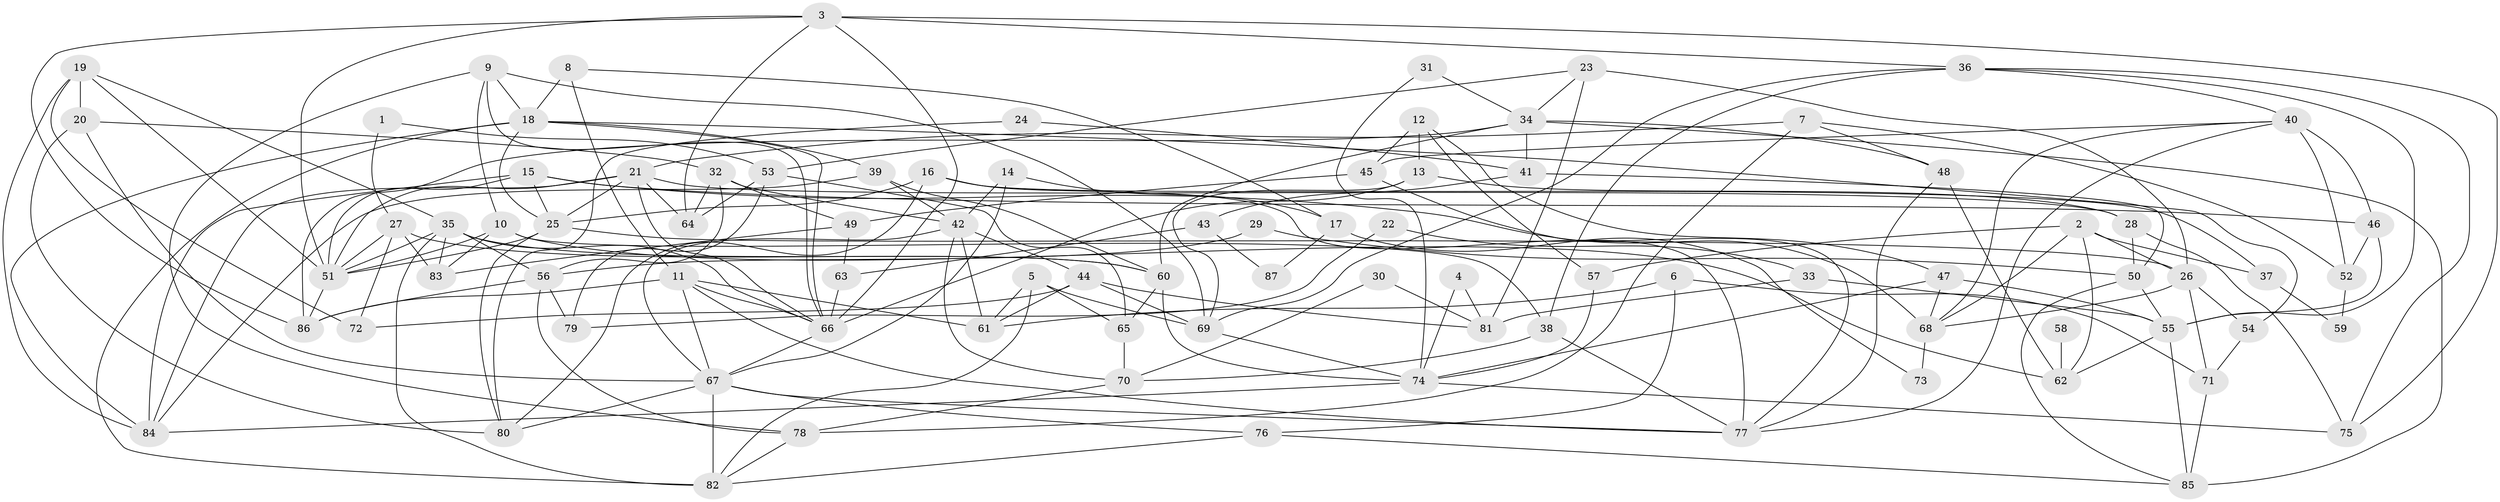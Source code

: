 // original degree distribution, {7: 0.04065040650406504, 3: 0.22764227642276422, 2: 0.15447154471544716, 5: 0.18699186991869918, 4: 0.2845528455284553, 6: 0.0975609756097561, 8: 0.008130081300813009}
// Generated by graph-tools (version 1.1) at 2025/37/03/04/25 23:37:09]
// undirected, 87 vertices, 199 edges
graph export_dot {
  node [color=gray90,style=filled];
  1;
  2;
  3;
  4;
  5;
  6;
  7;
  8;
  9;
  10;
  11;
  12;
  13;
  14;
  15;
  16;
  17;
  18;
  19;
  20;
  21;
  22;
  23;
  24;
  25;
  26;
  27;
  28;
  29;
  30;
  31;
  32;
  33;
  34;
  35;
  36;
  37;
  38;
  39;
  40;
  41;
  42;
  43;
  44;
  45;
  46;
  47;
  48;
  49;
  50;
  51;
  52;
  53;
  54;
  55;
  56;
  57;
  58;
  59;
  60;
  61;
  62;
  63;
  64;
  65;
  66;
  67;
  68;
  69;
  70;
  71;
  72;
  73;
  74;
  75;
  76;
  77;
  78;
  79;
  80;
  81;
  82;
  83;
  84;
  85;
  86;
  87;
  1 -- 27 [weight=1.0];
  1 -- 53 [weight=1.0];
  2 -- 26 [weight=1.0];
  2 -- 37 [weight=1.0];
  2 -- 57 [weight=1.0];
  2 -- 62 [weight=1.0];
  2 -- 68 [weight=1.0];
  3 -- 36 [weight=1.0];
  3 -- 51 [weight=1.0];
  3 -- 64 [weight=1.0];
  3 -- 66 [weight=1.0];
  3 -- 75 [weight=1.0];
  3 -- 86 [weight=1.0];
  4 -- 74 [weight=1.0];
  4 -- 81 [weight=1.0];
  5 -- 61 [weight=1.0];
  5 -- 65 [weight=1.0];
  5 -- 69 [weight=2.0];
  5 -- 82 [weight=1.0];
  6 -- 61 [weight=1.0];
  6 -- 71 [weight=1.0];
  6 -- 76 [weight=1.0];
  7 -- 21 [weight=1.0];
  7 -- 48 [weight=1.0];
  7 -- 52 [weight=1.0];
  7 -- 78 [weight=1.0];
  8 -- 11 [weight=1.0];
  8 -- 17 [weight=1.0];
  8 -- 18 [weight=1.0];
  9 -- 10 [weight=1.0];
  9 -- 18 [weight=1.0];
  9 -- 66 [weight=1.0];
  9 -- 69 [weight=1.0];
  9 -- 78 [weight=1.0];
  10 -- 38 [weight=1.0];
  10 -- 51 [weight=1.0];
  10 -- 62 [weight=1.0];
  10 -- 83 [weight=1.0];
  11 -- 61 [weight=1.0];
  11 -- 66 [weight=1.0];
  11 -- 67 [weight=1.0];
  11 -- 77 [weight=1.0];
  11 -- 86 [weight=1.0];
  12 -- 13 [weight=2.0];
  12 -- 45 [weight=1.0];
  12 -- 47 [weight=1.0];
  12 -- 57 [weight=1.0];
  13 -- 28 [weight=1.0];
  13 -- 66 [weight=2.0];
  13 -- 69 [weight=1.0];
  14 -- 17 [weight=1.0];
  14 -- 42 [weight=1.0];
  14 -- 67 [weight=1.0];
  15 -- 25 [weight=1.0];
  15 -- 46 [weight=1.0];
  15 -- 51 [weight=1.0];
  15 -- 68 [weight=1.0];
  15 -- 84 [weight=1.0];
  16 -- 25 [weight=1.0];
  16 -- 37 [weight=1.0];
  16 -- 77 [weight=1.0];
  16 -- 80 [weight=1.0];
  17 -- 73 [weight=1.0];
  17 -- 87 [weight=1.0];
  18 -- 25 [weight=1.0];
  18 -- 39 [weight=1.0];
  18 -- 54 [weight=1.0];
  18 -- 66 [weight=1.0];
  18 -- 82 [weight=2.0];
  18 -- 84 [weight=1.0];
  19 -- 20 [weight=1.0];
  19 -- 35 [weight=1.0];
  19 -- 51 [weight=1.0];
  19 -- 72 [weight=1.0];
  19 -- 84 [weight=1.0];
  20 -- 32 [weight=1.0];
  20 -- 67 [weight=1.0];
  20 -- 80 [weight=1.0];
  21 -- 25 [weight=1.0];
  21 -- 28 [weight=1.0];
  21 -- 51 [weight=1.0];
  21 -- 64 [weight=2.0];
  21 -- 66 [weight=1.0];
  21 -- 84 [weight=1.0];
  22 -- 33 [weight=1.0];
  22 -- 79 [weight=1.0];
  23 -- 26 [weight=1.0];
  23 -- 34 [weight=1.0];
  23 -- 53 [weight=1.0];
  23 -- 81 [weight=1.0];
  24 -- 41 [weight=1.0];
  24 -- 80 [weight=1.0];
  25 -- 26 [weight=1.0];
  25 -- 51 [weight=1.0];
  25 -- 80 [weight=1.0];
  26 -- 54 [weight=1.0];
  26 -- 68 [weight=1.0];
  26 -- 71 [weight=1.0];
  27 -- 51 [weight=1.0];
  27 -- 60 [weight=1.0];
  27 -- 72 [weight=1.0];
  27 -- 83 [weight=1.0];
  28 -- 50 [weight=1.0];
  28 -- 75 [weight=1.0];
  29 -- 50 [weight=1.0];
  29 -- 56 [weight=1.0];
  30 -- 70 [weight=1.0];
  30 -- 81 [weight=1.0];
  31 -- 34 [weight=1.0];
  31 -- 74 [weight=1.0];
  32 -- 42 [weight=1.0];
  32 -- 49 [weight=1.0];
  32 -- 56 [weight=1.0];
  32 -- 64 [weight=1.0];
  33 -- 55 [weight=1.0];
  33 -- 81 [weight=1.0];
  34 -- 41 [weight=1.0];
  34 -- 48 [weight=1.0];
  34 -- 60 [weight=1.0];
  34 -- 85 [weight=2.0];
  34 -- 86 [weight=1.0];
  35 -- 51 [weight=1.0];
  35 -- 56 [weight=1.0];
  35 -- 60 [weight=1.0];
  35 -- 66 [weight=1.0];
  35 -- 82 [weight=1.0];
  35 -- 83 [weight=1.0];
  36 -- 38 [weight=1.0];
  36 -- 40 [weight=1.0];
  36 -- 55 [weight=1.0];
  36 -- 69 [weight=1.0];
  36 -- 75 [weight=1.0];
  37 -- 59 [weight=1.0];
  38 -- 70 [weight=1.0];
  38 -- 77 [weight=1.0];
  39 -- 42 [weight=1.0];
  39 -- 60 [weight=1.0];
  39 -- 84 [weight=1.0];
  40 -- 45 [weight=1.0];
  40 -- 46 [weight=1.0];
  40 -- 52 [weight=1.0];
  40 -- 68 [weight=1.0];
  40 -- 77 [weight=1.0];
  41 -- 43 [weight=1.0];
  41 -- 50 [weight=1.0];
  42 -- 44 [weight=1.0];
  42 -- 61 [weight=1.0];
  42 -- 67 [weight=1.0];
  42 -- 70 [weight=1.0];
  43 -- 63 [weight=1.0];
  43 -- 87 [weight=1.0];
  44 -- 61 [weight=1.0];
  44 -- 69 [weight=1.0];
  44 -- 72 [weight=1.0];
  44 -- 81 [weight=1.0];
  45 -- 49 [weight=2.0];
  45 -- 77 [weight=1.0];
  46 -- 52 [weight=1.0];
  46 -- 55 [weight=1.0];
  47 -- 55 [weight=1.0];
  47 -- 68 [weight=1.0];
  47 -- 74 [weight=1.0];
  48 -- 62 [weight=1.0];
  48 -- 77 [weight=1.0];
  49 -- 63 [weight=1.0];
  49 -- 83 [weight=1.0];
  50 -- 55 [weight=1.0];
  50 -- 85 [weight=1.0];
  51 -- 86 [weight=1.0];
  52 -- 59 [weight=1.0];
  53 -- 64 [weight=1.0];
  53 -- 65 [weight=1.0];
  53 -- 79 [weight=1.0];
  54 -- 71 [weight=1.0];
  55 -- 62 [weight=1.0];
  55 -- 85 [weight=1.0];
  56 -- 78 [weight=1.0];
  56 -- 79 [weight=1.0];
  56 -- 86 [weight=1.0];
  57 -- 74 [weight=1.0];
  58 -- 62 [weight=2.0];
  60 -- 65 [weight=1.0];
  60 -- 74 [weight=2.0];
  63 -- 66 [weight=1.0];
  65 -- 70 [weight=1.0];
  66 -- 67 [weight=1.0];
  67 -- 76 [weight=1.0];
  67 -- 77 [weight=1.0];
  67 -- 80 [weight=1.0];
  67 -- 82 [weight=1.0];
  68 -- 73 [weight=1.0];
  69 -- 74 [weight=1.0];
  70 -- 78 [weight=1.0];
  71 -- 85 [weight=1.0];
  74 -- 75 [weight=1.0];
  74 -- 84 [weight=1.0];
  76 -- 82 [weight=1.0];
  76 -- 85 [weight=1.0];
  78 -- 82 [weight=1.0];
}

